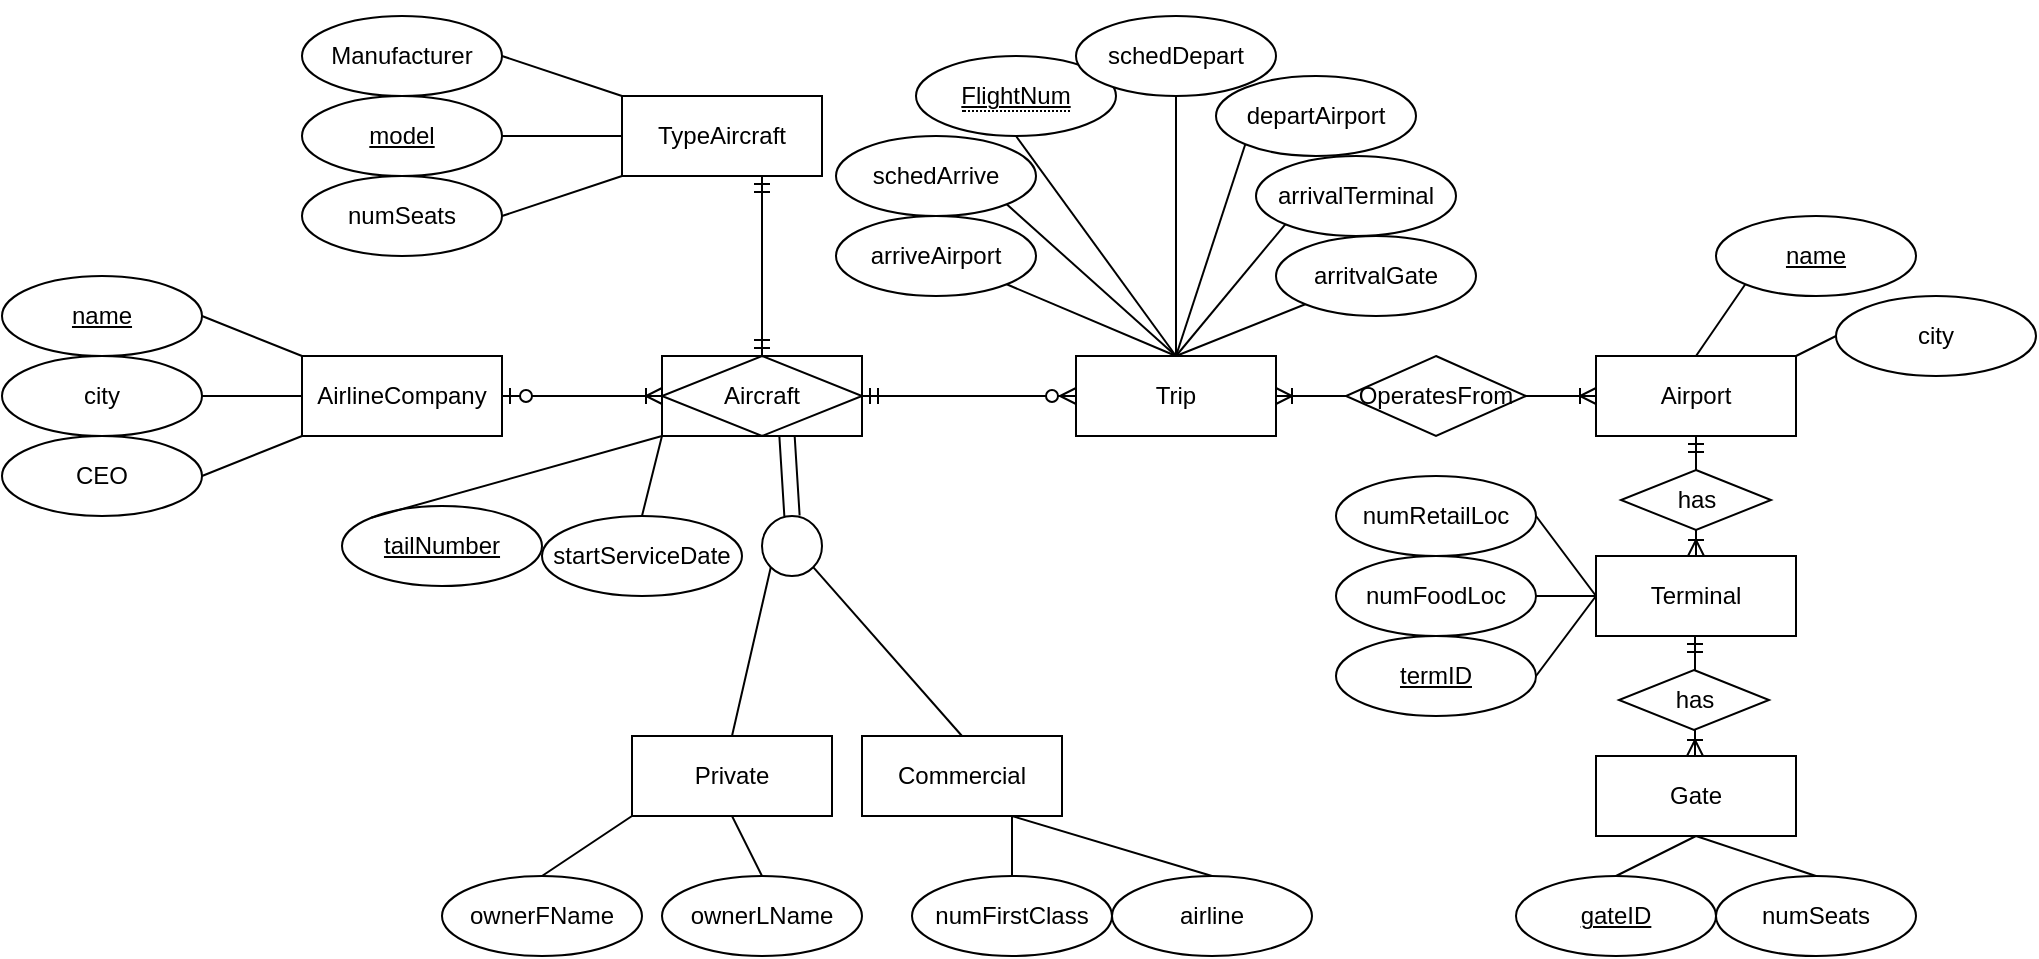 <mxfile version="14.4.2" type="github">
  <diagram id="R2lEEEUBdFMjLlhIrx00" name="Page-1">
    <mxGraphModel dx="1943" dy="1194" grid="1" gridSize="10" guides="1" tooltips="1" connect="1" arrows="1" fold="1" page="1" pageScale="1" pageWidth="850" pageHeight="1100" math="0" shadow="0" extFonts="Permanent Marker^https://fonts.googleapis.com/css?family=Permanent+Marker">
      <root>
        <mxCell id="0" />
        <mxCell id="1" parent="0" />
        <mxCell id="_SKopQ6SyjHU9LLutcFQ-7" value="&lt;span style=&quot;border-bottom: 1px dotted&quot;&gt;&lt;u&gt;FlightNum&lt;/u&gt;&lt;/span&gt;" style="ellipse;whiteSpace=wrap;html=1;align=center;" parent="1" vertex="1">
          <mxGeometry x="397" y="160" width="100" height="40" as="geometry" />
        </mxCell>
        <mxCell id="_SKopQ6SyjHU9LLutcFQ-15" value="" style="endArrow=none;html=1;entryX=0;entryY=1;entryDx=0;entryDy=0;exitX=0.5;exitY=0;exitDx=0;exitDy=0;" parent="1" source="_SKopQ6SyjHU9LLutcFQ-26" edge="1" target="_SKopQ6SyjHU9LLutcFQ-71">
          <mxGeometry width="50" height="50" relative="1" as="geometry">
            <mxPoint x="220" y="290" as="sourcePoint" />
            <mxPoint x="290" y="350" as="targetPoint" />
          </mxGeometry>
        </mxCell>
        <mxCell id="_SKopQ6SyjHU9LLutcFQ-16" value="&lt;u&gt;tailNumber&lt;/u&gt;" style="ellipse;whiteSpace=wrap;html=1;align=center;" parent="1" vertex="1">
          <mxGeometry x="110" y="385" width="100" height="40" as="geometry" />
        </mxCell>
        <mxCell id="_SKopQ6SyjHU9LLutcFQ-20" value="TypeAircraft" style="whiteSpace=wrap;html=1;align=center;" parent="1" vertex="1">
          <mxGeometry x="250" y="180" width="100" height="40" as="geometry" />
        </mxCell>
        <mxCell id="_SKopQ6SyjHU9LLutcFQ-22" value="&lt;u&gt;model&lt;/u&gt;" style="ellipse;whiteSpace=wrap;html=1;align=center;" parent="1" vertex="1">
          <mxGeometry x="90" y="180" width="100" height="40" as="geometry" />
        </mxCell>
        <mxCell id="_SKopQ6SyjHU9LLutcFQ-23" value="Manufacturer" style="ellipse;whiteSpace=wrap;html=1;align=center;" parent="1" vertex="1">
          <mxGeometry x="90" y="140" width="100" height="40" as="geometry" />
        </mxCell>
        <mxCell id="_SKopQ6SyjHU9LLutcFQ-24" value="" style="endArrow=none;html=1;exitX=1;exitY=0.5;exitDx=0;exitDy=0;entryX=0;entryY=0;entryDx=0;entryDy=0;" parent="1" source="_SKopQ6SyjHU9LLutcFQ-23" target="_SKopQ6SyjHU9LLutcFQ-20" edge="1">
          <mxGeometry width="50" height="50" relative="1" as="geometry">
            <mxPoint x="240" y="190" as="sourcePoint" />
            <mxPoint x="280" y="130" as="targetPoint" />
          </mxGeometry>
        </mxCell>
        <mxCell id="_SKopQ6SyjHU9LLutcFQ-25" value="" style="endArrow=none;html=1;entryX=0;entryY=0.5;entryDx=0;entryDy=0;exitX=1;exitY=0.5;exitDx=0;exitDy=0;" parent="1" source="_SKopQ6SyjHU9LLutcFQ-22" target="_SKopQ6SyjHU9LLutcFQ-20" edge="1">
          <mxGeometry width="50" height="50" relative="1" as="geometry">
            <mxPoint x="210" y="180" as="sourcePoint" />
            <mxPoint x="300" y="230" as="targetPoint" />
          </mxGeometry>
        </mxCell>
        <mxCell id="_SKopQ6SyjHU9LLutcFQ-26" value="&lt;span style=&quot;font-weight: 400&quot;&gt;startServiceDate&lt;/span&gt;" style="ellipse;whiteSpace=wrap;html=1;align=center;fontStyle=1" parent="1" vertex="1">
          <mxGeometry x="210" y="390" width="100" height="40" as="geometry" />
        </mxCell>
        <mxCell id="_SKopQ6SyjHU9LLutcFQ-28" value="" style="endArrow=none;html=1;entryX=0;entryY=1;entryDx=0;entryDy=0;exitX=1;exitY=0.5;exitDx=0;exitDy=0;" parent="1" target="_SKopQ6SyjHU9LLutcFQ-20" edge="1">
          <mxGeometry width="50" height="50" relative="1" as="geometry">
            <mxPoint x="190.0" y="240" as="sourcePoint" />
            <mxPoint x="250" y="230" as="targetPoint" />
          </mxGeometry>
        </mxCell>
        <mxCell id="_SKopQ6SyjHU9LLutcFQ-32" value="" style="ellipse;whiteSpace=wrap;html=1;" parent="1" vertex="1">
          <mxGeometry x="320" y="390" width="30" height="30" as="geometry" />
        </mxCell>
        <mxCell id="_SKopQ6SyjHU9LLutcFQ-34" value="" style="shape=link;html=1;exitX=0.425;exitY=0.999;exitDx=0;exitDy=0;entryX=0.5;entryY=0;entryDx=0;entryDy=0;width=-7.647;exitPerimeter=0;" parent="1" target="_SKopQ6SyjHU9LLutcFQ-32" edge="1">
          <mxGeometry width="100" relative="1" as="geometry">
            <mxPoint x="332.5" y="349.96" as="sourcePoint" />
            <mxPoint x="580" y="420" as="targetPoint" />
          </mxGeometry>
        </mxCell>
        <mxCell id="_SKopQ6SyjHU9LLutcFQ-35" value="" style="endArrow=none;html=1;exitX=1;exitY=1;exitDx=0;exitDy=0;entryX=0.5;entryY=0;entryDx=0;entryDy=0;" parent="1" source="_SKopQ6SyjHU9LLutcFQ-32" target="_SKopQ6SyjHU9LLutcFQ-40" edge="1">
          <mxGeometry width="50" height="50" relative="1" as="geometry">
            <mxPoint x="470" y="450" as="sourcePoint" />
            <mxPoint x="340" y="450" as="targetPoint" />
          </mxGeometry>
        </mxCell>
        <mxCell id="_SKopQ6SyjHU9LLutcFQ-36" value="" style="endArrow=none;html=1;entryX=0;entryY=1;entryDx=0;entryDy=0;exitX=0.5;exitY=0;exitDx=0;exitDy=0;" parent="1" source="_SKopQ6SyjHU9LLutcFQ-37" target="_SKopQ6SyjHU9LLutcFQ-32" edge="1">
          <mxGeometry width="50" height="50" relative="1" as="geometry">
            <mxPoint x="270" y="450" as="sourcePoint" />
            <mxPoint x="290" y="420" as="targetPoint" />
          </mxGeometry>
        </mxCell>
        <mxCell id="_SKopQ6SyjHU9LLutcFQ-37" value="Private" style="whiteSpace=wrap;html=1;align=center;" parent="1" vertex="1">
          <mxGeometry x="255" y="500" width="100" height="40" as="geometry" />
        </mxCell>
        <mxCell id="_SKopQ6SyjHU9LLutcFQ-40" value="Commercial" style="whiteSpace=wrap;html=1;align=center;" parent="1" vertex="1">
          <mxGeometry x="370" y="500" width="100" height="40" as="geometry" />
        </mxCell>
        <mxCell id="_SKopQ6SyjHU9LLutcFQ-41" value="" style="endArrow=none;html=1;exitX=0.5;exitY=1;exitDx=0;exitDy=0;entryX=0.5;entryY=0;entryDx=0;entryDy=0;" parent="1" source="_SKopQ6SyjHU9LLutcFQ-7" target="_SKopQ6SyjHU9LLutcFQ-72" edge="1">
          <mxGeometry width="50" height="50" relative="1" as="geometry">
            <mxPoint x="427" y="510" as="sourcePoint" />
            <mxPoint x="527" y="350" as="targetPoint" />
          </mxGeometry>
        </mxCell>
        <mxCell id="_SKopQ6SyjHU9LLutcFQ-42" value="" style="endArrow=none;html=1;entryX=0.5;entryY=1;entryDx=0;entryDy=0;exitX=0.5;exitY=0;exitDx=0;exitDy=0;" parent="1" source="_SKopQ6SyjHU9LLutcFQ-46" target="_SKopQ6SyjHU9LLutcFQ-37" edge="1">
          <mxGeometry width="50" height="50" relative="1" as="geometry">
            <mxPoint x="305" y="580" as="sourcePoint" />
            <mxPoint x="565" y="450" as="targetPoint" />
          </mxGeometry>
        </mxCell>
        <mxCell id="_SKopQ6SyjHU9LLutcFQ-43" value="" style="endArrow=none;html=1;entryX=0.75;entryY=1;entryDx=0;entryDy=0;exitX=0.5;exitY=0;exitDx=0;exitDy=0;" parent="1" source="_SKopQ6SyjHU9LLutcFQ-44" target="_SKopQ6SyjHU9LLutcFQ-40" edge="1">
          <mxGeometry width="50" height="50" relative="1" as="geometry">
            <mxPoint x="419.41" y="580" as="sourcePoint" />
            <mxPoint x="419.41" y="540" as="targetPoint" />
          </mxGeometry>
        </mxCell>
        <mxCell id="_SKopQ6SyjHU9LLutcFQ-44" value="&lt;span&gt;numFirstClass&lt;/span&gt;" style="ellipse;whiteSpace=wrap;html=1;align=center;" parent="1" vertex="1">
          <mxGeometry x="395" y="570" width="100" height="40" as="geometry" />
        </mxCell>
        <mxCell id="_SKopQ6SyjHU9LLutcFQ-46" value="ownerLName" style="ellipse;whiteSpace=wrap;html=1;align=center;" parent="1" vertex="1">
          <mxGeometry x="270" y="570" width="100" height="40" as="geometry" />
        </mxCell>
        <mxCell id="_SKopQ6SyjHU9LLutcFQ-47" value="" style="endArrow=none;html=1;entryX=0;entryY=1;entryDx=0;entryDy=0;exitX=0.5;exitY=0;exitDx=0;exitDy=0;" parent="1" source="_SKopQ6SyjHU9LLutcFQ-65" target="_SKopQ6SyjHU9LLutcFQ-37" edge="1">
          <mxGeometry width="50" height="50" relative="1" as="geometry">
            <mxPoint x="220" y="570" as="sourcePoint" />
            <mxPoint x="315" y="550" as="targetPoint" />
          </mxGeometry>
        </mxCell>
        <mxCell id="_SKopQ6SyjHU9LLutcFQ-50" value="AirlineCompany" style="whiteSpace=wrap;html=1;align=center;" parent="1" vertex="1">
          <mxGeometry x="90" y="310" width="100" height="40" as="geometry" />
        </mxCell>
        <mxCell id="_SKopQ6SyjHU9LLutcFQ-53" value="airline" style="ellipse;whiteSpace=wrap;html=1;align=center;" parent="1" vertex="1">
          <mxGeometry x="495" y="570" width="100" height="40" as="geometry" />
        </mxCell>
        <mxCell id="_SKopQ6SyjHU9LLutcFQ-54" value="" style="endArrow=none;html=1;entryX=0.75;entryY=1;entryDx=0;entryDy=0;exitX=0.5;exitY=0;exitDx=0;exitDy=0;" parent="1" source="_SKopQ6SyjHU9LLutcFQ-53" target="_SKopQ6SyjHU9LLutcFQ-40" edge="1">
          <mxGeometry width="50" height="50" relative="1" as="geometry">
            <mxPoint x="455" y="580" as="sourcePoint" />
            <mxPoint x="455" y="550" as="targetPoint" />
          </mxGeometry>
        </mxCell>
        <mxCell id="_SKopQ6SyjHU9LLutcFQ-55" value="" style="fontSize=12;html=1;endArrow=ERoneToMany;startArrow=ERzeroToOne;entryX=0;entryY=0.5;entryDx=0;entryDy=0;exitX=1;exitY=0.5;exitDx=0;exitDy=0;" parent="1" source="_SKopQ6SyjHU9LLutcFQ-50" edge="1" target="_SKopQ6SyjHU9LLutcFQ-71">
          <mxGeometry width="100" height="100" relative="1" as="geometry">
            <mxPoint x="20" y="590" as="sourcePoint" />
            <mxPoint x="290" y="330" as="targetPoint" />
          </mxGeometry>
        </mxCell>
        <mxCell id="_SKopQ6SyjHU9LLutcFQ-56" value="&lt;span&gt;CEO&lt;/span&gt;" style="ellipse;whiteSpace=wrap;html=1;align=center;" parent="1" vertex="1">
          <mxGeometry x="-60" y="350" width="100" height="40" as="geometry" />
        </mxCell>
        <mxCell id="_SKopQ6SyjHU9LLutcFQ-57" value="&lt;span&gt;city&lt;/span&gt;" style="ellipse;whiteSpace=wrap;html=1;align=center;" parent="1" vertex="1">
          <mxGeometry x="-60" y="310" width="100" height="40" as="geometry" />
        </mxCell>
        <mxCell id="_SKopQ6SyjHU9LLutcFQ-58" value="&lt;u&gt;name&lt;/u&gt;" style="ellipse;whiteSpace=wrap;html=1;align=center;" parent="1" vertex="1">
          <mxGeometry x="-60" y="270" width="100" height="40" as="geometry" />
        </mxCell>
        <mxCell id="_SKopQ6SyjHU9LLutcFQ-59" value="" style="endArrow=none;html=1;exitX=1;exitY=0.5;exitDx=0;exitDy=0;entryX=0;entryY=0;entryDx=0;entryDy=0;" parent="1" source="_SKopQ6SyjHU9LLutcFQ-58" edge="1">
          <mxGeometry width="50" height="50" relative="1" as="geometry">
            <mxPoint x="90" y="320" as="sourcePoint" />
            <mxPoint x="90" y="310" as="targetPoint" />
          </mxGeometry>
        </mxCell>
        <mxCell id="_SKopQ6SyjHU9LLutcFQ-60" value="" style="endArrow=none;html=1;entryX=0;entryY=0.5;entryDx=0;entryDy=0;exitX=1;exitY=0.5;exitDx=0;exitDy=0;" parent="1" source="_SKopQ6SyjHU9LLutcFQ-57" edge="1">
          <mxGeometry width="50" height="50" relative="1" as="geometry">
            <mxPoint x="60" y="310" as="sourcePoint" />
            <mxPoint x="90" y="330" as="targetPoint" />
          </mxGeometry>
        </mxCell>
        <mxCell id="_SKopQ6SyjHU9LLutcFQ-61" value="" style="endArrow=none;html=1;entryX=0;entryY=1;entryDx=0;entryDy=0;exitX=1;exitY=0.5;exitDx=0;exitDy=0;" parent="1" source="_SKopQ6SyjHU9LLutcFQ-56" edge="1">
          <mxGeometry width="50" height="50" relative="1" as="geometry">
            <mxPoint x="50" y="330" as="sourcePoint" />
            <mxPoint x="90" y="350" as="targetPoint" />
          </mxGeometry>
        </mxCell>
        <mxCell id="_SKopQ6SyjHU9LLutcFQ-64" value="&lt;span style=&quot;font-weight: 400&quot;&gt;numSeats&lt;/span&gt;" style="ellipse;whiteSpace=wrap;html=1;align=center;fontStyle=1" parent="1" vertex="1">
          <mxGeometry x="90" y="220" width="100" height="40" as="geometry" />
        </mxCell>
        <mxCell id="_SKopQ6SyjHU9LLutcFQ-65" value="ownerFName" style="ellipse;whiteSpace=wrap;html=1;align=center;" parent="1" vertex="1">
          <mxGeometry x="160" y="570" width="100" height="40" as="geometry" />
        </mxCell>
        <mxCell id="_SKopQ6SyjHU9LLutcFQ-69" value="" style="endArrow=none;html=1;entryX=0;entryY=1;entryDx=0;entryDy=0;exitX=0;exitY=0;exitDx=0;exitDy=0;" parent="1" source="_SKopQ6SyjHU9LLutcFQ-16" edge="1" target="_SKopQ6SyjHU9LLutcFQ-71">
          <mxGeometry width="50" height="50" relative="1" as="geometry">
            <mxPoint x="484.854" y="395.774" as="sourcePoint" />
            <mxPoint x="390" y="350" as="targetPoint" />
          </mxGeometry>
        </mxCell>
        <mxCell id="_SKopQ6SyjHU9LLutcFQ-71" value="Aircraft" style="shape=associativeEntity;whiteSpace=wrap;html=1;align=center;" parent="1" vertex="1">
          <mxGeometry x="270" y="310" width="100" height="40" as="geometry" />
        </mxCell>
        <mxCell id="_SKopQ6SyjHU9LLutcFQ-72" value="Trip" style="whiteSpace=wrap;html=1;align=center;" parent="1" vertex="1">
          <mxGeometry x="477" y="310" width="100" height="40" as="geometry" />
        </mxCell>
        <mxCell id="_SKopQ6SyjHU9LLutcFQ-73" value="" style="fontSize=12;html=1;endArrow=ERzeroToMany;startArrow=ERmandOne;entryX=0;entryY=0.5;entryDx=0;entryDy=0;exitX=1;exitY=0.5;exitDx=0;exitDy=0;" parent="1" source="_SKopQ6SyjHU9LLutcFQ-71" target="_SKopQ6SyjHU9LLutcFQ-72" edge="1">
          <mxGeometry width="100" height="100" relative="1" as="geometry">
            <mxPoint x="430" y="330.0" as="sourcePoint" />
            <mxPoint x="600" y="170" as="targetPoint" />
          </mxGeometry>
        </mxCell>
        <mxCell id="_SKopQ6SyjHU9LLutcFQ-74" value="&lt;span&gt;departAirport&lt;/span&gt;" style="ellipse;whiteSpace=wrap;html=1;align=center;" parent="1" vertex="1">
          <mxGeometry x="547" y="170" width="100" height="40" as="geometry" />
        </mxCell>
        <mxCell id="_SKopQ6SyjHU9LLutcFQ-75" value="arriveAirport" style="ellipse;whiteSpace=wrap;html=1;align=center;" parent="1" vertex="1">
          <mxGeometry x="357" y="240" width="100" height="40" as="geometry" />
        </mxCell>
        <mxCell id="_SKopQ6SyjHU9LLutcFQ-77" value="" style="endArrow=none;html=1;exitX=1;exitY=1;exitDx=0;exitDy=0;" parent="1" source="_SKopQ6SyjHU9LLutcFQ-75" edge="1">
          <mxGeometry width="50" height="50" relative="1" as="geometry">
            <mxPoint x="537" y="260" as="sourcePoint" />
            <mxPoint x="527" y="310" as="targetPoint" />
          </mxGeometry>
        </mxCell>
        <mxCell id="_SKopQ6SyjHU9LLutcFQ-78" value="" style="endArrow=none;html=1;exitX=0;exitY=1;exitDx=0;exitDy=0;entryX=0.5;entryY=0;entryDx=0;entryDy=0;" parent="1" source="_SKopQ6SyjHU9LLutcFQ-74" target="_SKopQ6SyjHU9LLutcFQ-72" edge="1">
          <mxGeometry width="50" height="50" relative="1" as="geometry">
            <mxPoint x="547" y="270" as="sourcePoint" />
            <mxPoint x="547" y="330" as="targetPoint" />
          </mxGeometry>
        </mxCell>
        <mxCell id="_SKopQ6SyjHU9LLutcFQ-79" value="" style="fontSize=12;html=1;endArrow=ERoneToMany;startArrow=ERoneToMany;exitX=1;exitY=0.5;exitDx=0;exitDy=0;entryX=0;entryY=0.5;entryDx=0;entryDy=0;" parent="1" source="_SKopQ6SyjHU9LLutcFQ-72" edge="1" target="_SKopQ6SyjHU9LLutcFQ-80">
          <mxGeometry width="100" height="100" relative="1" as="geometry">
            <mxPoint x="557" y="450" as="sourcePoint" />
            <mxPoint x="617" y="330" as="targetPoint" />
          </mxGeometry>
        </mxCell>
        <mxCell id="_SKopQ6SyjHU9LLutcFQ-80" value="Airport" style="whiteSpace=wrap;html=1;align=center;" parent="1" vertex="1">
          <mxGeometry x="737" y="310" width="100" height="40" as="geometry" />
        </mxCell>
        <mxCell id="_SKopQ6SyjHU9LLutcFQ-83" value="&lt;span&gt;city&lt;/span&gt;" style="ellipse;whiteSpace=wrap;html=1;align=center;" parent="1" vertex="1">
          <mxGeometry x="857" y="280" width="100" height="40" as="geometry" />
        </mxCell>
        <mxCell id="_SKopQ6SyjHU9LLutcFQ-84" value="&lt;u&gt;name&lt;/u&gt;" style="ellipse;whiteSpace=wrap;html=1;align=center;" parent="1" vertex="1">
          <mxGeometry x="797" y="240" width="100" height="40" as="geometry" />
        </mxCell>
        <mxCell id="_SKopQ6SyjHU9LLutcFQ-87" value="" style="endArrow=none;html=1;exitX=1;exitY=0;exitDx=0;exitDy=0;entryX=0;entryY=0.5;entryDx=0;entryDy=0;" parent="1" source="_SKopQ6SyjHU9LLutcFQ-80" target="_SKopQ6SyjHU9LLutcFQ-83" edge="1">
          <mxGeometry width="50" height="50" relative="1" as="geometry">
            <mxPoint x="957" y="280" as="sourcePoint" />
            <mxPoint x="1007" y="300" as="targetPoint" />
          </mxGeometry>
        </mxCell>
        <mxCell id="_SKopQ6SyjHU9LLutcFQ-88" value="" style="endArrow=none;html=1;entryX=0;entryY=1;entryDx=0;entryDy=0;exitX=0.5;exitY=0;exitDx=0;exitDy=0;" parent="1" source="_SKopQ6SyjHU9LLutcFQ-80" target="_SKopQ6SyjHU9LLutcFQ-84" edge="1">
          <mxGeometry width="50" height="50" relative="1" as="geometry">
            <mxPoint x="957" y="320" as="sourcePoint" />
            <mxPoint x="1007" y="320" as="targetPoint" />
          </mxGeometry>
        </mxCell>
        <mxCell id="_SKopQ6SyjHU9LLutcFQ-90" value="&lt;span&gt;schedDepart&lt;/span&gt;" style="ellipse;whiteSpace=wrap;html=1;align=center;" parent="1" vertex="1">
          <mxGeometry x="477" y="140" width="100" height="40" as="geometry" />
        </mxCell>
        <mxCell id="_SKopQ6SyjHU9LLutcFQ-92" value="&lt;span&gt;schedArrive&lt;/span&gt;" style="ellipse;whiteSpace=wrap;html=1;align=center;" parent="1" vertex="1">
          <mxGeometry x="357" y="200" width="100" height="40" as="geometry" />
        </mxCell>
        <mxCell id="_SKopQ6SyjHU9LLutcFQ-93" value="" style="endArrow=none;html=1;exitX=1;exitY=1;exitDx=0;exitDy=0;" parent="1" source="_SKopQ6SyjHU9LLutcFQ-92" edge="1">
          <mxGeometry width="50" height="50" relative="1" as="geometry">
            <mxPoint x="482.355" y="284.142" as="sourcePoint" />
            <mxPoint x="527" y="310" as="targetPoint" />
          </mxGeometry>
        </mxCell>
        <mxCell id="_SKopQ6SyjHU9LLutcFQ-94" value="" style="endArrow=none;html=1;exitX=0.5;exitY=1;exitDx=0;exitDy=0;" parent="1" source="_SKopQ6SyjHU9LLutcFQ-90" edge="1">
          <mxGeometry width="50" height="50" relative="1" as="geometry">
            <mxPoint x="502.355" y="244.142" as="sourcePoint" />
            <mxPoint x="527" y="310" as="targetPoint" />
          </mxGeometry>
        </mxCell>
        <mxCell id="_SKopQ6SyjHU9LLutcFQ-95" value="Terminal" style="whiteSpace=wrap;html=1;align=center;" parent="1" vertex="1">
          <mxGeometry x="737" y="410" width="100" height="40" as="geometry" />
        </mxCell>
        <mxCell id="_SKopQ6SyjHU9LLutcFQ-97" value="" style="fontSize=12;html=1;endArrow=ERoneToMany;startArrow=ERmandOne;exitX=0.5;exitY=1;exitDx=0;exitDy=0;" parent="1" source="_SKopQ6SyjHU9LLutcFQ-80" target="_SKopQ6SyjHU9LLutcFQ-95" edge="1">
          <mxGeometry width="100" height="100" relative="1" as="geometry">
            <mxPoint x="737" y="580" as="sourcePoint" />
            <mxPoint x="837" y="480" as="targetPoint" />
          </mxGeometry>
        </mxCell>
        <mxCell id="_SKopQ6SyjHU9LLutcFQ-98" value="numFoodLoc" style="ellipse;whiteSpace=wrap;html=1;align=center;" parent="1" vertex="1">
          <mxGeometry x="607" y="410" width="100" height="40" as="geometry" />
        </mxCell>
        <mxCell id="_SKopQ6SyjHU9LLutcFQ-99" value="numRetailLoc" style="ellipse;whiteSpace=wrap;html=1;align=center;" parent="1" vertex="1">
          <mxGeometry x="607" y="370" width="100" height="40" as="geometry" />
        </mxCell>
        <mxCell id="_SKopQ6SyjHU9LLutcFQ-100" value="" style="fontSize=12;html=1;endArrow=ERoneToMany;startArrow=ERmandOne;exitX=0.5;exitY=1;exitDx=0;exitDy=0;" parent="1" edge="1">
          <mxGeometry width="100" height="100" relative="1" as="geometry">
            <mxPoint x="786.5" y="450" as="sourcePoint" />
            <mxPoint x="786.5" y="510" as="targetPoint" />
          </mxGeometry>
        </mxCell>
        <mxCell id="_SKopQ6SyjHU9LLutcFQ-101" value="Gate" style="whiteSpace=wrap;html=1;align=center;" parent="1" vertex="1">
          <mxGeometry x="737" y="510" width="100" height="40" as="geometry" />
        </mxCell>
        <mxCell id="_SKopQ6SyjHU9LLutcFQ-102" value="numSeats" style="ellipse;whiteSpace=wrap;html=1;align=center;" parent="1" vertex="1">
          <mxGeometry x="797" y="570" width="100" height="40" as="geometry" />
        </mxCell>
        <mxCell id="_SKopQ6SyjHU9LLutcFQ-103" value="" style="endArrow=none;html=1;entryX=0.5;entryY=1;entryDx=0;entryDy=0;exitX=0.5;exitY=0;exitDx=0;exitDy=0;" parent="1" source="_SKopQ6SyjHU9LLutcFQ-102" target="_SKopQ6SyjHU9LLutcFQ-101" edge="1">
          <mxGeometry width="50" height="50" relative="1" as="geometry">
            <mxPoint x="607" y="430" as="sourcePoint" />
            <mxPoint x="657" y="380" as="targetPoint" />
          </mxGeometry>
        </mxCell>
        <mxCell id="_SKopQ6SyjHU9LLutcFQ-104" value="" style="endArrow=none;html=1;entryX=0;entryY=0.5;entryDx=0;entryDy=0;exitX=1;exitY=0.5;exitDx=0;exitDy=0;" parent="1" source="_SKopQ6SyjHU9LLutcFQ-98" target="_SKopQ6SyjHU9LLutcFQ-95" edge="1">
          <mxGeometry width="50" height="50" relative="1" as="geometry">
            <mxPoint x="607" y="430" as="sourcePoint" />
            <mxPoint x="657" y="380" as="targetPoint" />
          </mxGeometry>
        </mxCell>
        <mxCell id="_SKopQ6SyjHU9LLutcFQ-105" value="" style="endArrow=none;html=1;entryX=0;entryY=0.5;entryDx=0;entryDy=0;exitX=1;exitY=0.5;exitDx=0;exitDy=0;" parent="1" source="_SKopQ6SyjHU9LLutcFQ-99" target="_SKopQ6SyjHU9LLutcFQ-95" edge="1">
          <mxGeometry width="50" height="50" relative="1" as="geometry">
            <mxPoint x="607" y="430" as="sourcePoint" />
            <mxPoint x="657" y="380" as="targetPoint" />
          </mxGeometry>
        </mxCell>
        <mxCell id="_SKopQ6SyjHU9LLutcFQ-106" value="&lt;u&gt;termID&lt;/u&gt;" style="ellipse;whiteSpace=wrap;html=1;align=center;" parent="1" vertex="1">
          <mxGeometry x="607" y="450" width="100" height="40" as="geometry" />
        </mxCell>
        <mxCell id="_SKopQ6SyjHU9LLutcFQ-108" value="" style="endArrow=none;html=1;entryX=0;entryY=0.5;entryDx=0;entryDy=0;exitX=1;exitY=0.5;exitDx=0;exitDy=0;" parent="1" source="_SKopQ6SyjHU9LLutcFQ-106" target="_SKopQ6SyjHU9LLutcFQ-95" edge="1">
          <mxGeometry width="50" height="50" relative="1" as="geometry">
            <mxPoint x="717" y="400" as="sourcePoint" />
            <mxPoint x="747" y="440" as="targetPoint" />
          </mxGeometry>
        </mxCell>
        <mxCell id="_SKopQ6SyjHU9LLutcFQ-109" value="&lt;u&gt;gateID&lt;/u&gt;" style="ellipse;whiteSpace=wrap;html=1;align=center;" parent="1" vertex="1">
          <mxGeometry x="697" y="570" width="100" height="40" as="geometry" />
        </mxCell>
        <mxCell id="_SKopQ6SyjHU9LLutcFQ-110" value="" style="endArrow=none;html=1;exitX=0.5;exitY=0;exitDx=0;exitDy=0;" parent="1" source="_SKopQ6SyjHU9LLutcFQ-109" edge="1">
          <mxGeometry width="50" height="50" relative="1" as="geometry">
            <mxPoint x="857" y="580" as="sourcePoint" />
            <mxPoint x="787" y="550" as="targetPoint" />
          </mxGeometry>
        </mxCell>
        <mxCell id="_SKopQ6SyjHU9LLutcFQ-111" style="edgeStyle=none;rounded=0;orthogonalLoop=1;jettySize=auto;html=1;exitX=0.5;exitY=0;exitDx=0;exitDy=0;" parent="1" source="_SKopQ6SyjHU9LLutcFQ-90" target="_SKopQ6SyjHU9LLutcFQ-90" edge="1">
          <mxGeometry relative="1" as="geometry" />
        </mxCell>
        <mxCell id="_SKopQ6SyjHU9LLutcFQ-112" value="&lt;span&gt;arrivalTerminal&lt;/span&gt;" style="ellipse;whiteSpace=wrap;html=1;align=center;" parent="1" vertex="1">
          <mxGeometry x="567" y="210" width="100" height="40" as="geometry" />
        </mxCell>
        <mxCell id="_SKopQ6SyjHU9LLutcFQ-113" value="&lt;span&gt;arritvalGate&lt;/span&gt;" style="ellipse;whiteSpace=wrap;html=1;align=center;" parent="1" vertex="1">
          <mxGeometry x="577" y="250" width="100" height="40" as="geometry" />
        </mxCell>
        <mxCell id="_SKopQ6SyjHU9LLutcFQ-114" value="" style="endArrow=none;html=1;exitX=0;exitY=1;exitDx=0;exitDy=0;" parent="1" source="_SKopQ6SyjHU9LLutcFQ-112" edge="1">
          <mxGeometry width="50" height="50" relative="1" as="geometry">
            <mxPoint x="571.645" y="214.142" as="sourcePoint" />
            <mxPoint x="527" y="310" as="targetPoint" />
          </mxGeometry>
        </mxCell>
        <mxCell id="_SKopQ6SyjHU9LLutcFQ-115" value="" style="endArrow=none;html=1;exitX=0;exitY=1;exitDx=0;exitDy=0;entryX=0.5;entryY=0;entryDx=0;entryDy=0;" parent="1" source="_SKopQ6SyjHU9LLutcFQ-113" target="_SKopQ6SyjHU9LLutcFQ-72" edge="1">
          <mxGeometry width="50" height="50" relative="1" as="geometry">
            <mxPoint x="581.645" y="224.142" as="sourcePoint" />
            <mxPoint x="547" y="330" as="targetPoint" />
          </mxGeometry>
        </mxCell>
        <mxCell id="HTIKpestZW50oG13mV-A-2" value="" style="fontSize=12;html=1;endArrow=ERmandOne;startArrow=ERmandOne;exitX=0.5;exitY=0;exitDx=0;exitDy=0;" edge="1" parent="1" source="_SKopQ6SyjHU9LLutcFQ-71">
          <mxGeometry width="100" height="100" relative="1" as="geometry">
            <mxPoint x="470" y="390" as="sourcePoint" />
            <mxPoint x="320" y="220" as="targetPoint" />
          </mxGeometry>
        </mxCell>
        <mxCell id="HTIKpestZW50oG13mV-A-5" value="OperatesFrom" style="shape=rhombus;perimeter=rhombusPerimeter;whiteSpace=wrap;html=1;align=center;" vertex="1" parent="1">
          <mxGeometry x="612" y="310" width="90" height="40" as="geometry" />
        </mxCell>
        <mxCell id="HTIKpestZW50oG13mV-A-9" value="has" style="shape=rhombus;perimeter=rhombusPerimeter;whiteSpace=wrap;html=1;align=center;" vertex="1" parent="1">
          <mxGeometry x="749.5" y="367" width="75" height="30" as="geometry" />
        </mxCell>
        <mxCell id="HTIKpestZW50oG13mV-A-10" value="has" style="shape=rhombus;perimeter=rhombusPerimeter;whiteSpace=wrap;html=1;align=center;" vertex="1" parent="1">
          <mxGeometry x="748.5" y="467" width="75" height="30" as="geometry" />
        </mxCell>
      </root>
    </mxGraphModel>
  </diagram>
</mxfile>
